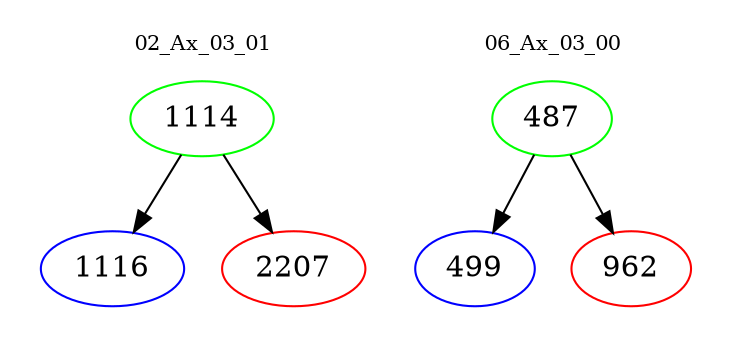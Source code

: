 digraph{
subgraph cluster_0 {
color = white
label = "02_Ax_03_01";
fontsize=10;
T0_1114 [label="1114", color="green"]
T0_1114 -> T0_1116 [color="black"]
T0_1116 [label="1116", color="blue"]
T0_1114 -> T0_2207 [color="black"]
T0_2207 [label="2207", color="red"]
}
subgraph cluster_1 {
color = white
label = "06_Ax_03_00";
fontsize=10;
T1_487 [label="487", color="green"]
T1_487 -> T1_499 [color="black"]
T1_499 [label="499", color="blue"]
T1_487 -> T1_962 [color="black"]
T1_962 [label="962", color="red"]
}
}
